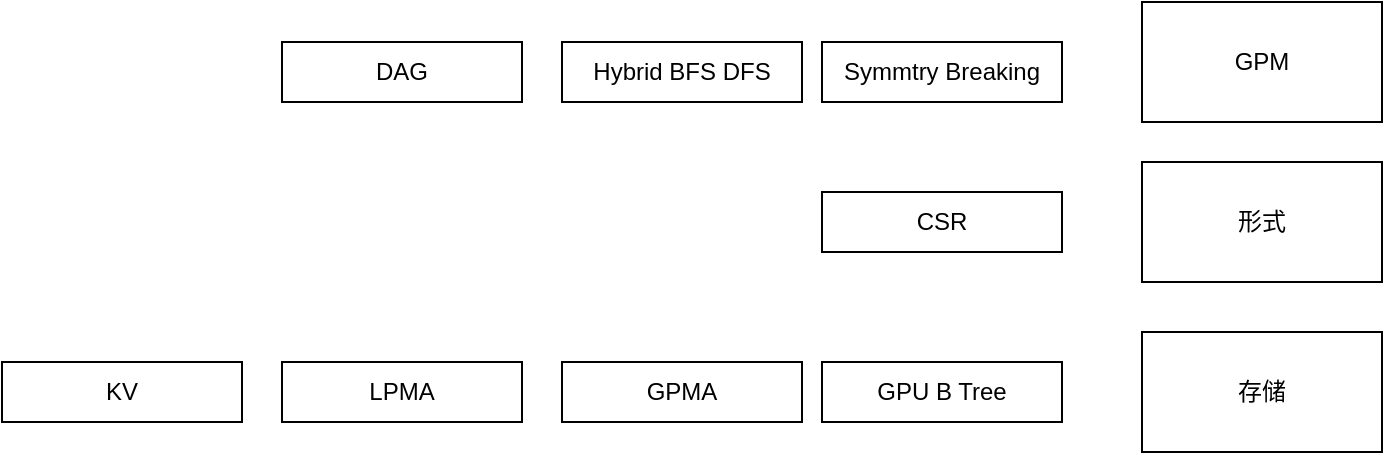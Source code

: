 <mxfile version="24.7.5">
  <diagram name="第 1 页" id="hRxLMndlIpu360IFiSi-">
    <mxGraphModel dx="1770" dy="705" grid="1" gridSize="10" guides="1" tooltips="1" connect="1" arrows="1" fold="1" page="1" pageScale="1" pageWidth="827" pageHeight="1169" math="0" shadow="0">
      <root>
        <mxCell id="0" />
        <mxCell id="1" parent="0" />
        <mxCell id="lDm2rbJjE9QmFnvDv3AJ-1" value="GPU B Tree" style="rounded=0;whiteSpace=wrap;html=1;" parent="1" vertex="1">
          <mxGeometry x="280" y="420" width="120" height="30" as="geometry" />
        </mxCell>
        <mxCell id="BWgya7E0C2vDiB3n6-wg-1" value="存储" style="rounded=0;whiteSpace=wrap;html=1;" vertex="1" parent="1">
          <mxGeometry x="440" y="405" width="120" height="60" as="geometry" />
        </mxCell>
        <mxCell id="BWgya7E0C2vDiB3n6-wg-3" value="GPMA" style="rounded=0;whiteSpace=wrap;html=1;" vertex="1" parent="1">
          <mxGeometry x="150" y="420" width="120" height="30" as="geometry" />
        </mxCell>
        <mxCell id="BWgya7E0C2vDiB3n6-wg-4" value="LPMA" style="rounded=0;whiteSpace=wrap;html=1;" vertex="1" parent="1">
          <mxGeometry x="10" y="420" width="120" height="30" as="geometry" />
        </mxCell>
        <mxCell id="BWgya7E0C2vDiB3n6-wg-5" value="KV" style="rounded=0;whiteSpace=wrap;html=1;" vertex="1" parent="1">
          <mxGeometry x="-130" y="420" width="120" height="30" as="geometry" />
        </mxCell>
        <mxCell id="BWgya7E0C2vDiB3n6-wg-6" value="形式" style="rounded=0;whiteSpace=wrap;html=1;" vertex="1" parent="1">
          <mxGeometry x="440" y="320" width="120" height="60" as="geometry" />
        </mxCell>
        <mxCell id="BWgya7E0C2vDiB3n6-wg-7" value="CSR" style="rounded=0;whiteSpace=wrap;html=1;" vertex="1" parent="1">
          <mxGeometry x="280" y="335" width="120" height="30" as="geometry" />
        </mxCell>
        <mxCell id="BWgya7E0C2vDiB3n6-wg-9" value="GPM" style="rounded=0;whiteSpace=wrap;html=1;" vertex="1" parent="1">
          <mxGeometry x="440" y="240" width="120" height="60" as="geometry" />
        </mxCell>
        <mxCell id="BWgya7E0C2vDiB3n6-wg-10" value="Symmtry Breaking" style="rounded=0;whiteSpace=wrap;html=1;" vertex="1" parent="1">
          <mxGeometry x="280" y="260" width="120" height="30" as="geometry" />
        </mxCell>
        <mxCell id="BWgya7E0C2vDiB3n6-wg-11" value="Hybrid BFS DFS" style="rounded=0;whiteSpace=wrap;html=1;" vertex="1" parent="1">
          <mxGeometry x="150" y="260" width="120" height="30" as="geometry" />
        </mxCell>
        <mxCell id="BWgya7E0C2vDiB3n6-wg-12" value="DAG" style="rounded=0;whiteSpace=wrap;html=1;" vertex="1" parent="1">
          <mxGeometry x="10" y="260" width="120" height="30" as="geometry" />
        </mxCell>
      </root>
    </mxGraphModel>
  </diagram>
</mxfile>

